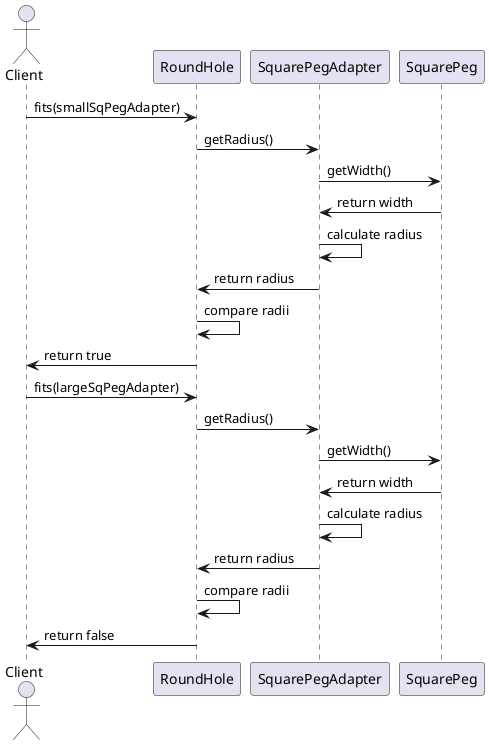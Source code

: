 @startuml
actor Client

Client -> RoundHole : fits(smallSqPegAdapter)
RoundHole -> SquarePegAdapter : getRadius()
SquarePegAdapter -> SquarePeg : getWidth()
SquarePeg -> SquarePegAdapter : return width
SquarePegAdapter -> SquarePegAdapter : calculate radius
SquarePegAdapter -> RoundHole : return radius
RoundHole -> RoundHole : compare radii
RoundHole -> Client : return true

Client -> RoundHole : fits(largeSqPegAdapter)
RoundHole -> SquarePegAdapter : getRadius()
SquarePegAdapter -> SquarePeg : getWidth()
SquarePeg -> SquarePegAdapter : return width
SquarePegAdapter -> SquarePegAdapter : calculate radius
SquarePegAdapter -> RoundHole : return radius
RoundHole -> RoundHole : compare radii
RoundHole -> Client : return false
@enduml

